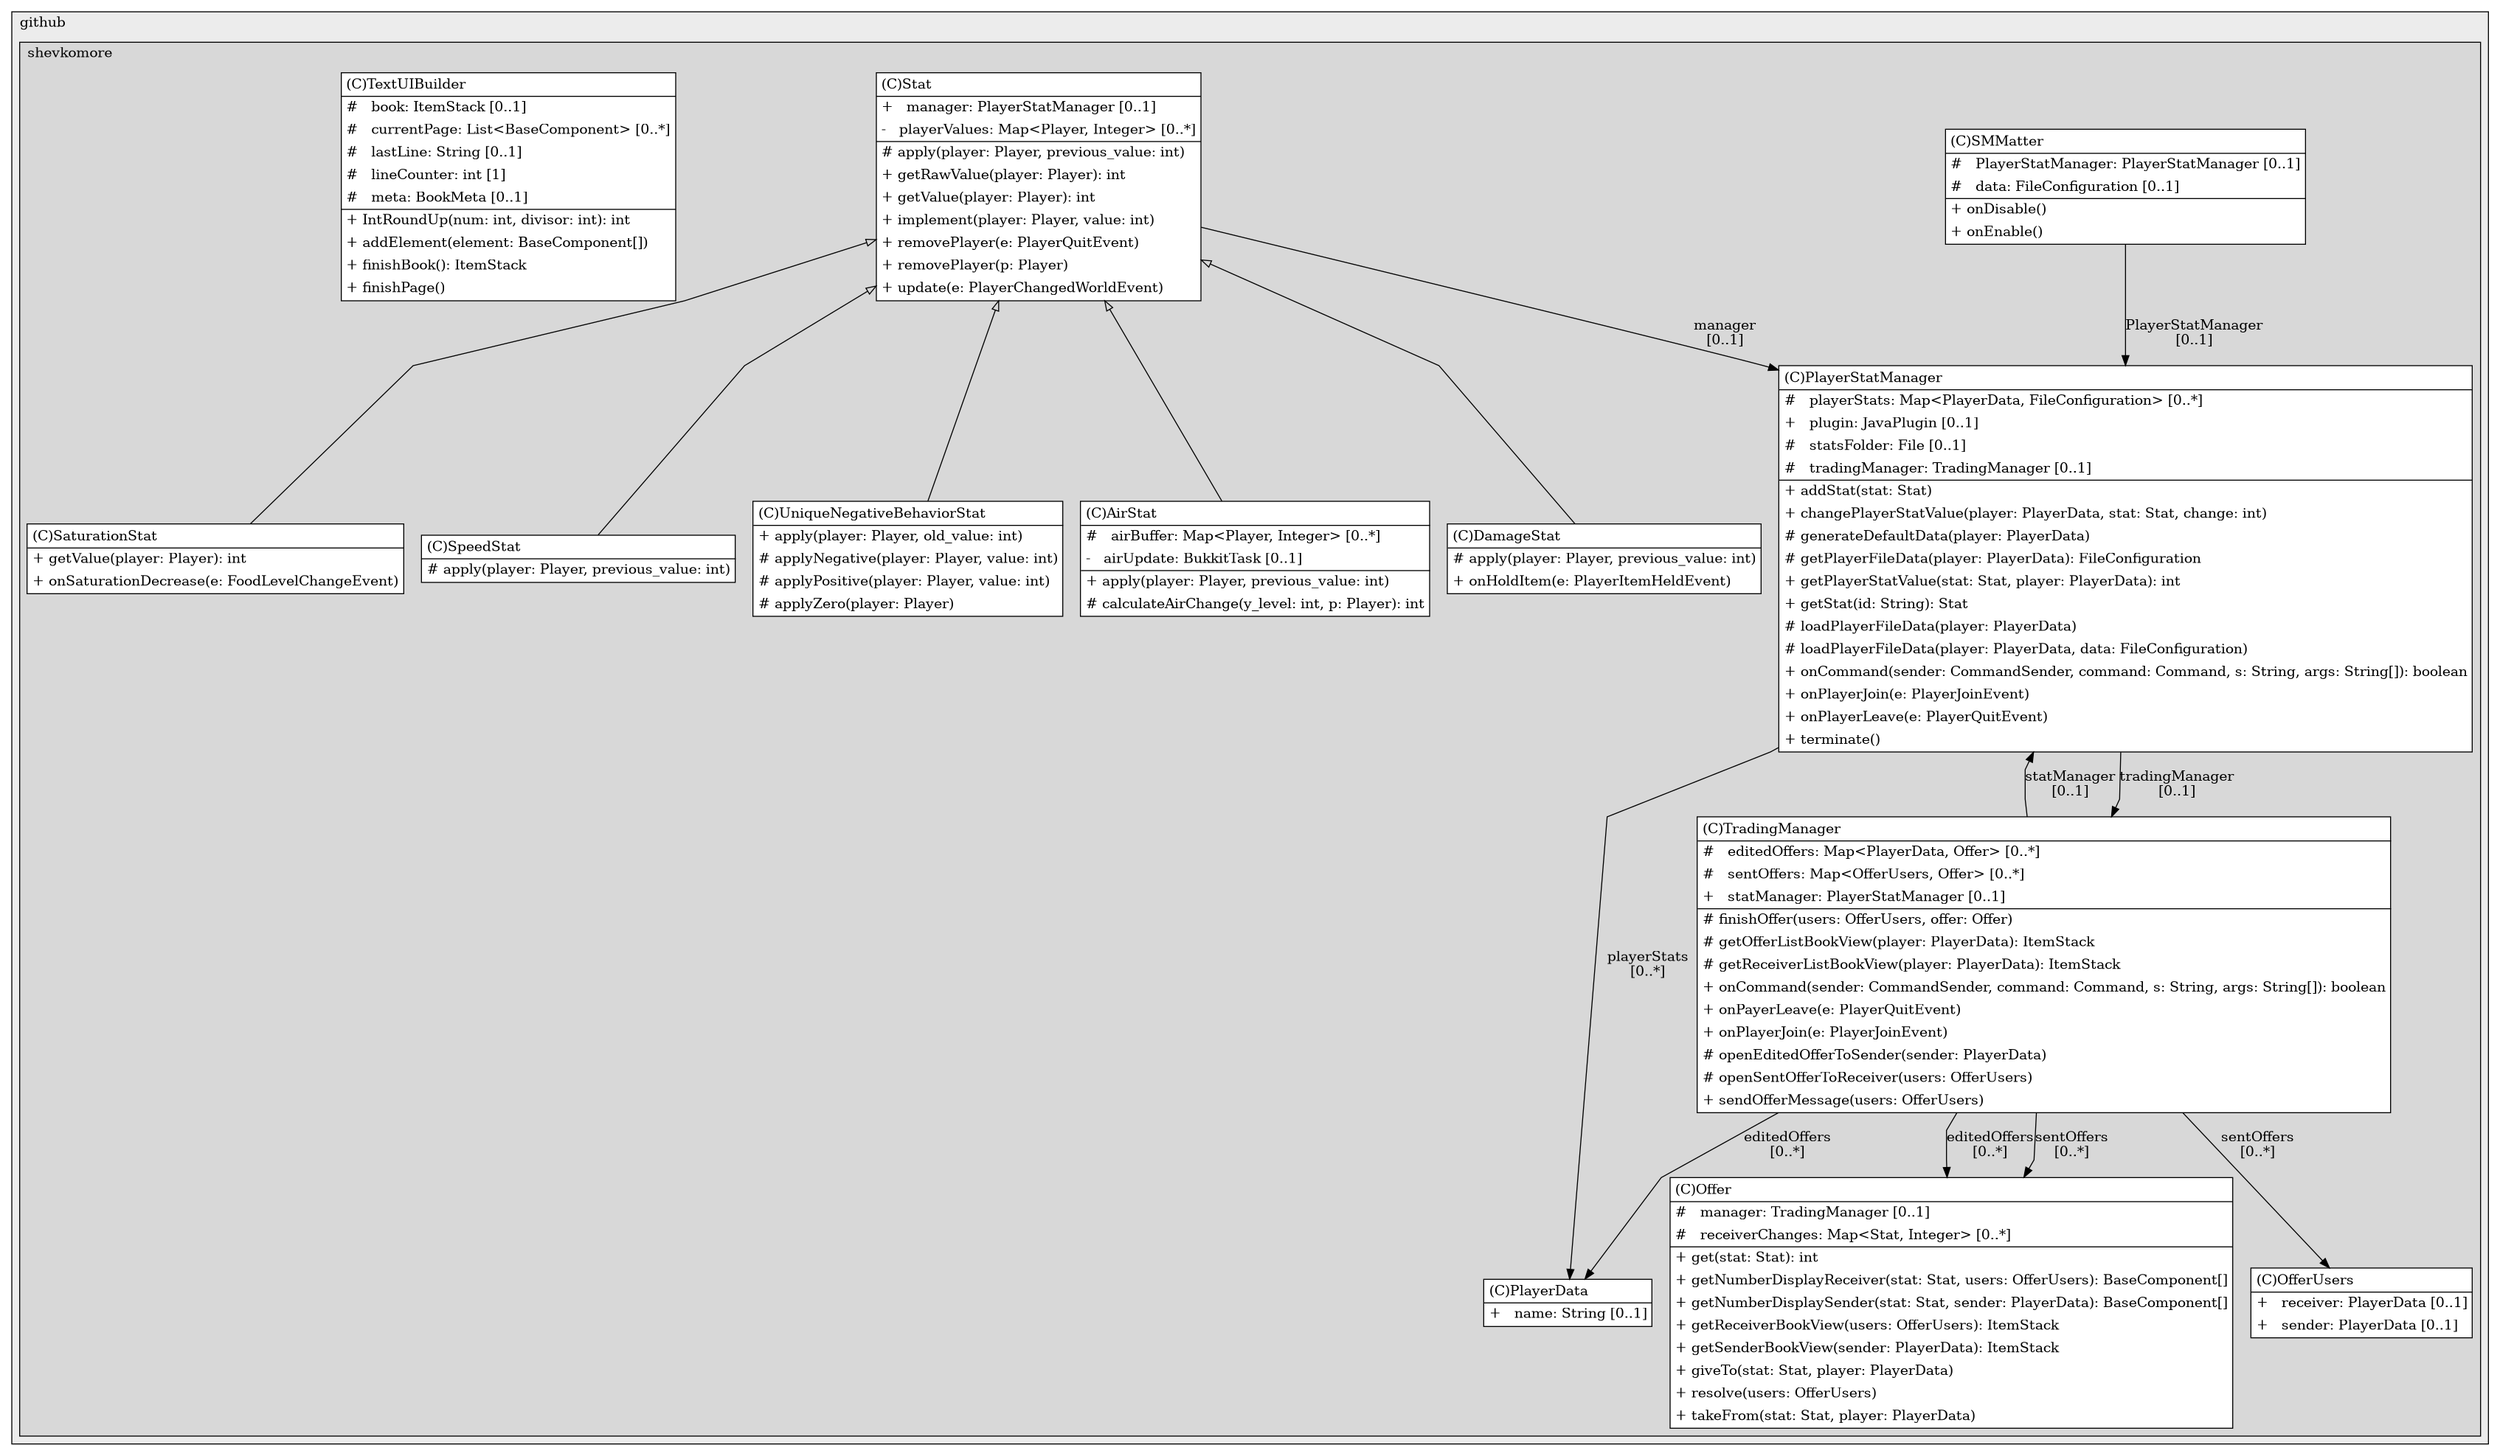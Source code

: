 @startuml

/' diagram meta data start
config=StructureConfiguration;
{
  "projectClassification": {
    "searchMode": "OpenProject", // OpenProject, AllProjects
    "includedProjects": "",
    "pathEndKeywords": "*.impl",
    "isClientPath": "",
    "isClientName": "",
    "isTestPath": "",
    "isTestName": "",
    "isMappingPath": "",
    "isMappingName": "",
    "isDataAccessPath": "",
    "isDataAccessName": "",
    "isDataStructurePath": "",
    "isDataStructureName": "",
    "isInterfaceStructuresPath": "",
    "isInterfaceStructuresName": "",
    "isEntryPointPath": "",
    "isEntryPointName": "",
    "treatFinalFieldsAsMandatory": false
  },
  "graphRestriction": {
    "classPackageExcludeFilter": "",
    "classPackageIncludeFilter": "",
    "classNameExcludeFilter": "",
    "classNameIncludeFilter": "",
    "methodNameExcludeFilter": "",
    "methodNameIncludeFilter": "",
    "removeByInheritance": "", // inheritance/annotation based filtering is done in a second step
    "removeByAnnotation": "",
    "removeByClassPackage": "", // cleanup the graph after inheritance/annotation based filtering is done
    "removeByClassName": "",
    "cutMappings": false,
    "cutEnum": true,
    "cutTests": true,
    "cutClient": true,
    "cutDataAccess": false,
    "cutInterfaceStructures": false,
    "cutDataStructures": false,
    "cutGetterAndSetter": true,
    "cutConstructors": true
  },
  "graphTraversal": {
    "forwardDepth": 3,
    "backwardDepth": 3,
    "classPackageExcludeFilter": "",
    "classPackageIncludeFilter": "",
    "classNameExcludeFilter": "",
    "classNameIncludeFilter": "",
    "methodNameExcludeFilter": "",
    "methodNameIncludeFilter": "",
    "hideMappings": false,
    "hideDataStructures": false,
    "hidePrivateMethods": true,
    "hideInterfaceCalls": true, // indirection: implementation -> interface (is hidden) -> implementation
    "onlyShowApplicationEntryPoints": false, // root node is included
    "useMethodCallsForStructureDiagram": "ForwardOnly" // ForwardOnly, BothDirections, No
  },
  "details": {
    "aggregation": "GroupByClass", // ByClass, GroupByClass, None
    "showClassGenericTypes": true,
    "showMethods": true,
    "showMethodParameterNames": true,
    "showMethodParameterTypes": true,
    "showMethodReturnType": true,
    "showPackageLevels": 2,
    "showDetailedClassStructure": true
  },
  "rootClass": "io.github.shevkomore.smmatter.SMMatter",
  "extensionCallbackMethod": "" // qualified.class.name#methodName - signature: public static String method(String)
}
diagram meta data end '/



digraph g {
    rankdir="TB"
    splines=polyline
    

'nodes 
subgraph cluster_1245635613 { 
   	label=github
	labeljust=l
	fillcolor="#ececec"
	style=filled
   
   subgraph cluster_995404522 { 
   	label=shevkomore
	labeljust=l
	fillcolor="#d8d8d8"
	style=filled
   
   AirStat1317567698[
	label=<<TABLE BORDER="1" CELLBORDER="0" CELLPADDING="4" CELLSPACING="0">
<TR><TD ALIGN="LEFT" >(C)AirStat</TD></TR>
<HR/>
<TR><TD ALIGN="LEFT" >#   airBuffer: Map&lt;Player, Integer&gt; [0..*]</TD></TR>
<TR><TD ALIGN="LEFT" >-   airUpdate: BukkitTask [0..1]</TD></TR>
<HR/>
<TR><TD ALIGN="LEFT" >+ apply(player: Player, previous_value: int)</TD></TR>
<TR><TD ALIGN="LEFT" ># calculateAirChange(y_level: int, p: Player): int</TD></TR>
</TABLE>>
	style=filled
	margin=0
	shape=plaintext
	fillcolor="#FFFFFF"
];

DamageStat1317567698[
	label=<<TABLE BORDER="1" CELLBORDER="0" CELLPADDING="4" CELLSPACING="0">
<TR><TD ALIGN="LEFT" >(C)DamageStat</TD></TR>
<HR/>
<TR><TD ALIGN="LEFT" ># apply(player: Player, previous_value: int)</TD></TR>
<TR><TD ALIGN="LEFT" >+ onHoldItem(e: PlayerItemHeldEvent)</TD></TR>
</TABLE>>
	style=filled
	margin=0
	shape=plaintext
	fillcolor="#FFFFFF"
];

Offer2098602531[
	label=<<TABLE BORDER="1" CELLBORDER="0" CELLPADDING="4" CELLSPACING="0">
<TR><TD ALIGN="LEFT" >(C)Offer</TD></TR>
<HR/>
<TR><TD ALIGN="LEFT" >#   manager: TradingManager [0..1]</TD></TR>
<TR><TD ALIGN="LEFT" >#   receiverChanges: Map&lt;Stat, Integer&gt; [0..*]</TD></TR>
<HR/>
<TR><TD ALIGN="LEFT" >+ get(stat: Stat): int</TD></TR>
<TR><TD ALIGN="LEFT" >+ getNumberDisplayReceiver(stat: Stat, users: OfferUsers): BaseComponent[]</TD></TR>
<TR><TD ALIGN="LEFT" >+ getNumberDisplaySender(stat: Stat, sender: PlayerData): BaseComponent[]</TD></TR>
<TR><TD ALIGN="LEFT" >+ getReceiverBookView(users: OfferUsers): ItemStack</TD></TR>
<TR><TD ALIGN="LEFT" >+ getSenderBookView(sender: PlayerData): ItemStack</TD></TR>
<TR><TD ALIGN="LEFT" >+ giveTo(stat: Stat, player: PlayerData)</TD></TR>
<TR><TD ALIGN="LEFT" >+ resolve(users: OfferUsers)</TD></TR>
<TR><TD ALIGN="LEFT" >+ takeFrom(stat: Stat, player: PlayerData)</TD></TR>
</TABLE>>
	style=filled
	margin=0
	shape=plaintext
	fillcolor="#FFFFFF"
];

OfferUsers2098602531[
	label=<<TABLE BORDER="1" CELLBORDER="0" CELLPADDING="4" CELLSPACING="0">
<TR><TD ALIGN="LEFT" >(C)OfferUsers</TD></TR>
<HR/>
<TR><TD ALIGN="LEFT" >+   receiver: PlayerData [0..1]</TD></TR>
<TR><TD ALIGN="LEFT" >+   sender: PlayerData [0..1]</TD></TR>
</TABLE>>
	style=filled
	margin=0
	shape=plaintext
	fillcolor="#FFFFFF"
];

PlayerData1871979033[
	label=<<TABLE BORDER="1" CELLBORDER="0" CELLPADDING="4" CELLSPACING="0">
<TR><TD ALIGN="LEFT" >(C)PlayerData</TD></TR>
<HR/>
<TR><TD ALIGN="LEFT" >+   name: String [0..1]</TD></TR>
</TABLE>>
	style=filled
	margin=0
	shape=plaintext
	fillcolor="#FFFFFF"
];

PlayerStatManager831705770[
	label=<<TABLE BORDER="1" CELLBORDER="0" CELLPADDING="4" CELLSPACING="0">
<TR><TD ALIGN="LEFT" >(C)PlayerStatManager</TD></TR>
<HR/>
<TR><TD ALIGN="LEFT" >#   playerStats: Map&lt;PlayerData, FileConfiguration&gt; [0..*]</TD></TR>
<TR><TD ALIGN="LEFT" >+   plugin: JavaPlugin [0..1]</TD></TR>
<TR><TD ALIGN="LEFT" >#   statsFolder: File [0..1]</TD></TR>
<TR><TD ALIGN="LEFT" >#   tradingManager: TradingManager [0..1]</TD></TR>
<HR/>
<TR><TD ALIGN="LEFT" >+ addStat(stat: Stat)</TD></TR>
<TR><TD ALIGN="LEFT" >+ changePlayerStatValue(player: PlayerData, stat: Stat, change: int)</TD></TR>
<TR><TD ALIGN="LEFT" ># generateDefaultData(player: PlayerData)</TD></TR>
<TR><TD ALIGN="LEFT" ># getPlayerFileData(player: PlayerData): FileConfiguration</TD></TR>
<TR><TD ALIGN="LEFT" >+ getPlayerStatValue(stat: Stat, player: PlayerData): int</TD></TR>
<TR><TD ALIGN="LEFT" >+ getStat(id: String): Stat</TD></TR>
<TR><TD ALIGN="LEFT" ># loadPlayerFileData(player: PlayerData)</TD></TR>
<TR><TD ALIGN="LEFT" ># loadPlayerFileData(player: PlayerData, data: FileConfiguration)</TD></TR>
<TR><TD ALIGN="LEFT" >+ onCommand(sender: CommandSender, command: Command, s: String, args: String[]): boolean</TD></TR>
<TR><TD ALIGN="LEFT" >+ onPlayerJoin(e: PlayerJoinEvent)</TD></TR>
<TR><TD ALIGN="LEFT" >+ onPlayerLeave(e: PlayerQuitEvent)</TD></TR>
<TR><TD ALIGN="LEFT" >+ terminate()</TD></TR>
</TABLE>>
	style=filled
	margin=0
	shape=plaintext
	fillcolor="#FFFFFF"
];

SMMatter1871979033[
	label=<<TABLE BORDER="1" CELLBORDER="0" CELLPADDING="4" CELLSPACING="0">
<TR><TD ALIGN="LEFT" >(C)SMMatter</TD></TR>
<HR/>
<TR><TD ALIGN="LEFT" >#   PlayerStatManager: PlayerStatManager [0..1]</TD></TR>
<TR><TD ALIGN="LEFT" >#   data: FileConfiguration [0..1]</TD></TR>
<HR/>
<TR><TD ALIGN="LEFT" >+ onDisable()</TD></TR>
<TR><TD ALIGN="LEFT" >+ onEnable()</TD></TR>
</TABLE>>
	style=filled
	margin=0
	shape=plaintext
	fillcolor="#FFFFFF"
];

SaturationStat1317567698[
	label=<<TABLE BORDER="1" CELLBORDER="0" CELLPADDING="4" CELLSPACING="0">
<TR><TD ALIGN="LEFT" >(C)SaturationStat</TD></TR>
<HR/>
<TR><TD ALIGN="LEFT" >+ getValue(player: Player): int</TD></TR>
<TR><TD ALIGN="LEFT" >+ onSaturationDecrease(e: FoodLevelChangeEvent)</TD></TR>
</TABLE>>
	style=filled
	margin=0
	shape=plaintext
	fillcolor="#FFFFFF"
];

SpeedStat1317567698[
	label=<<TABLE BORDER="1" CELLBORDER="0" CELLPADDING="4" CELLSPACING="0">
<TR><TD ALIGN="LEFT" >(C)SpeedStat</TD></TR>
<HR/>
<TR><TD ALIGN="LEFT" ># apply(player: Player, previous_value: int)</TD></TR>
</TABLE>>
	style=filled
	margin=0
	shape=plaintext
	fillcolor="#FFFFFF"
];

Stat639321560[
	label=<<TABLE BORDER="1" CELLBORDER="0" CELLPADDING="4" CELLSPACING="0">
<TR><TD ALIGN="LEFT" >(C)Stat</TD></TR>
<HR/>
<TR><TD ALIGN="LEFT" >+   manager: PlayerStatManager [0..1]</TD></TR>
<TR><TD ALIGN="LEFT" >-   playerValues: Map&lt;Player, Integer&gt; [0..*]</TD></TR>
<HR/>
<TR><TD ALIGN="LEFT" ># apply(player: Player, previous_value: int)</TD></TR>
<TR><TD ALIGN="LEFT" >+ getRawValue(player: Player): int</TD></TR>
<TR><TD ALIGN="LEFT" >+ getValue(player: Player): int</TD></TR>
<TR><TD ALIGN="LEFT" >+ implement(player: Player, value: int)</TD></TR>
<TR><TD ALIGN="LEFT" >+ removePlayer(e: PlayerQuitEvent)</TD></TR>
<TR><TD ALIGN="LEFT" >+ removePlayer(p: Player)</TD></TR>
<TR><TD ALIGN="LEFT" >+ update(e: PlayerChangedWorldEvent)</TD></TR>
</TABLE>>
	style=filled
	margin=0
	shape=plaintext
	fillcolor="#FFFFFF"
];

TextUIBuilder2098602531[
	label=<<TABLE BORDER="1" CELLBORDER="0" CELLPADDING="4" CELLSPACING="0">
<TR><TD ALIGN="LEFT" >(C)TextUIBuilder</TD></TR>
<HR/>
<TR><TD ALIGN="LEFT" >#   book: ItemStack [0..1]</TD></TR>
<TR><TD ALIGN="LEFT" >#   currentPage: List&lt;BaseComponent&gt; [0..*]</TD></TR>
<TR><TD ALIGN="LEFT" >#   lastLine: String [0..1]</TD></TR>
<TR><TD ALIGN="LEFT" >#   lineCounter: int [1]</TD></TR>
<TR><TD ALIGN="LEFT" >#   meta: BookMeta [0..1]</TD></TR>
<HR/>
<TR><TD ALIGN="LEFT" >+ IntRoundUp(num: int, divisor: int): int</TD></TR>
<TR><TD ALIGN="LEFT" >+ addElement(element: BaseComponent[])</TD></TR>
<TR><TD ALIGN="LEFT" >+ finishBook(): ItemStack</TD></TR>
<TR><TD ALIGN="LEFT" >+ finishPage()</TD></TR>
</TABLE>>
	style=filled
	margin=0
	shape=plaintext
	fillcolor="#FFFFFF"
];

TradingManager2098602531[
	label=<<TABLE BORDER="1" CELLBORDER="0" CELLPADDING="4" CELLSPACING="0">
<TR><TD ALIGN="LEFT" >(C)TradingManager</TD></TR>
<HR/>
<TR><TD ALIGN="LEFT" >#   editedOffers: Map&lt;PlayerData, Offer&gt; [0..*]</TD></TR>
<TR><TD ALIGN="LEFT" >#   sentOffers: Map&lt;OfferUsers, Offer&gt; [0..*]</TD></TR>
<TR><TD ALIGN="LEFT" >+   statManager: PlayerStatManager [0..1]</TD></TR>
<HR/>
<TR><TD ALIGN="LEFT" ># finishOffer(users: OfferUsers, offer: Offer)</TD></TR>
<TR><TD ALIGN="LEFT" ># getOfferListBookView(player: PlayerData): ItemStack</TD></TR>
<TR><TD ALIGN="LEFT" ># getReceiverListBookView(player: PlayerData): ItemStack</TD></TR>
<TR><TD ALIGN="LEFT" >+ onCommand(sender: CommandSender, command: Command, s: String, args: String[]): boolean</TD></TR>
<TR><TD ALIGN="LEFT" >+ onPayerLeave(e: PlayerQuitEvent)</TD></TR>
<TR><TD ALIGN="LEFT" >+ onPlayerJoin(e: PlayerJoinEvent)</TD></TR>
<TR><TD ALIGN="LEFT" ># openEditedOfferToSender(sender: PlayerData)</TD></TR>
<TR><TD ALIGN="LEFT" ># openSentOfferToReceiver(users: OfferUsers)</TD></TR>
<TR><TD ALIGN="LEFT" >+ sendOfferMessage(users: OfferUsers)</TD></TR>
</TABLE>>
	style=filled
	margin=0
	shape=plaintext
	fillcolor="#FFFFFF"
];

UniqueNegativeBehaviorStat639321560[
	label=<<TABLE BORDER="1" CELLBORDER="0" CELLPADDING="4" CELLSPACING="0">
<TR><TD ALIGN="LEFT" >(C)UniqueNegativeBehaviorStat</TD></TR>
<HR/>
<TR><TD ALIGN="LEFT" >+ apply(player: Player, old_value: int)</TD></TR>
<TR><TD ALIGN="LEFT" ># applyNegative(player: Player, value: int)</TD></TR>
<TR><TD ALIGN="LEFT" ># applyPositive(player: Player, value: int)</TD></TR>
<TR><TD ALIGN="LEFT" ># applyZero(player: Player)</TD></TR>
</TABLE>>
	style=filled
	margin=0
	shape=plaintext
	fillcolor="#FFFFFF"
];
} 
} 

'edges    
PlayerStatManager831705770 -> PlayerData1871979033[label="playerStats
[0..*]"];
PlayerStatManager831705770 -> TradingManager2098602531[label="tradingManager
[0..1]"];
SMMatter1871979033 -> PlayerStatManager831705770[label="PlayerStatManager
[0..1]"];
Stat639321560 -> AirStat1317567698[arrowhead=none, arrowtail=empty, dir=both];
Stat639321560 -> DamageStat1317567698[arrowhead=none, arrowtail=empty, dir=both];
Stat639321560 -> PlayerStatManager831705770[label="manager
[0..1]"];
Stat639321560 -> SaturationStat1317567698[arrowhead=none, arrowtail=empty, dir=both];
Stat639321560 -> SpeedStat1317567698[arrowhead=none, arrowtail=empty, dir=both];
Stat639321560 -> UniqueNegativeBehaviorStat639321560[arrowhead=none, arrowtail=empty, dir=both];
TradingManager2098602531 -> Offer2098602531[label="editedOffers
[0..*]"];
TradingManager2098602531 -> Offer2098602531[label="sentOffers
[0..*]"];
TradingManager2098602531 -> OfferUsers2098602531[label="sentOffers
[0..*]"];
TradingManager2098602531 -> PlayerData1871979033[label="editedOffers
[0..*]"];
TradingManager2098602531 -> PlayerStatManager831705770[label="statManager
[0..1]"];
    
}
@enduml